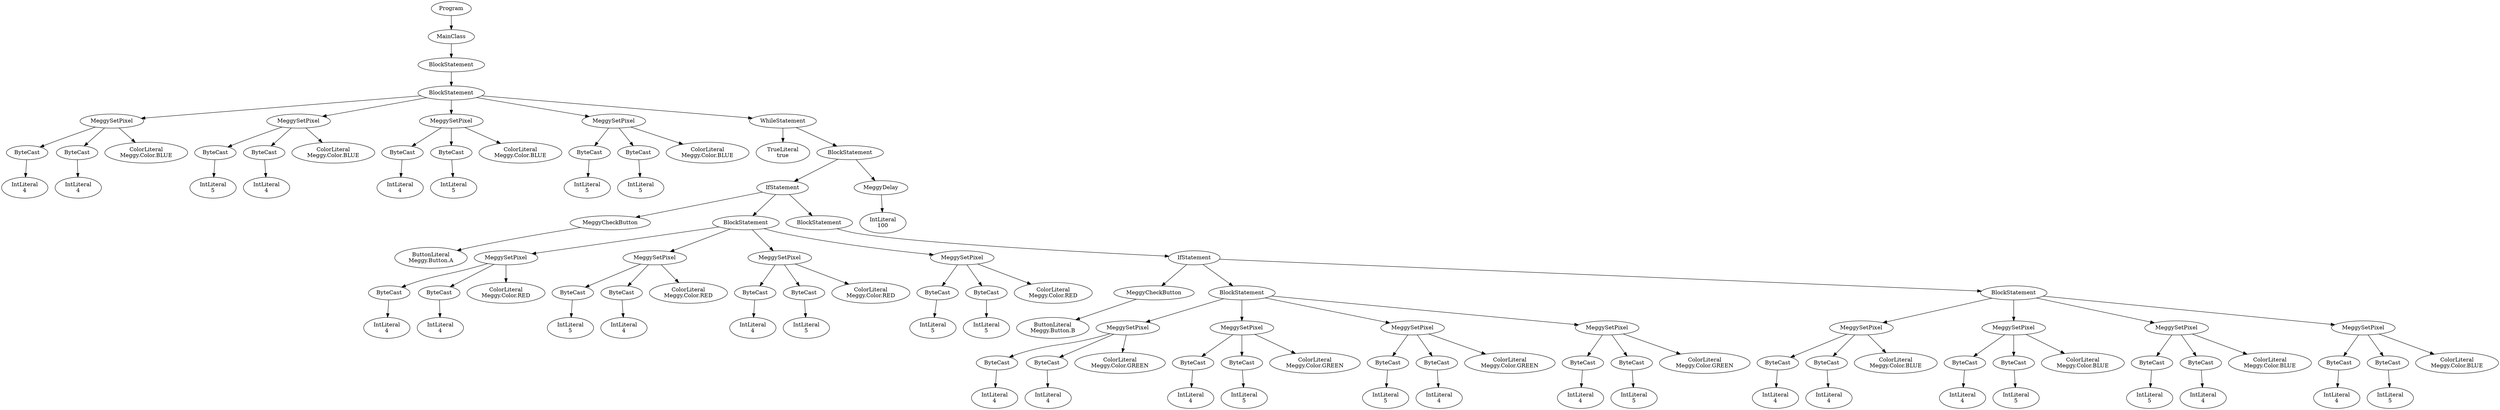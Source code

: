 digraph ASTGraph {
0 [ label="Program" ];
1 [ label="MainClass" ];
0 -> 1
2 [ label="BlockStatement" ];
1 -> 2
3 [ label="BlockStatement" ];
2 -> 3
4 [ label="MeggySetPixel" ];
3 -> 4
5 [ label="ByteCast" ];
4 -> 5
6 [ label="IntLiteral\n4" ];
5 -> 6
7 [ label="ByteCast" ];
4 -> 7
8 [ label="IntLiteral\n4" ];
7 -> 8
9 [ label="ColorLiteral\nMeggy.Color.BLUE" ];
4 -> 9
10 [ label="MeggySetPixel" ];
3 -> 10
11 [ label="ByteCast" ];
10 -> 11
12 [ label="IntLiteral\n5" ];
11 -> 12
13 [ label="ByteCast" ];
10 -> 13
14 [ label="IntLiteral\n4" ];
13 -> 14
15 [ label="ColorLiteral\nMeggy.Color.BLUE" ];
10 -> 15
16 [ label="MeggySetPixel" ];
3 -> 16
17 [ label="ByteCast" ];
16 -> 17
18 [ label="IntLiteral\n4" ];
17 -> 18
19 [ label="ByteCast" ];
16 -> 19
20 [ label="IntLiteral\n5" ];
19 -> 20
21 [ label="ColorLiteral\nMeggy.Color.BLUE" ];
16 -> 21
22 [ label="MeggySetPixel" ];
3 -> 22
23 [ label="ByteCast" ];
22 -> 23
24 [ label="IntLiteral\n5" ];
23 -> 24
25 [ label="ByteCast" ];
22 -> 25
26 [ label="IntLiteral\n5" ];
25 -> 26
27 [ label="ColorLiteral\nMeggy.Color.BLUE" ];
22 -> 27
28 [ label="WhileStatement" ];
3 -> 28
29 [ label="TrueLiteral\ntrue" ];
28 -> 29
30 [ label="BlockStatement" ];
28 -> 30
31 [ label="IfStatement" ];
30 -> 31
32 [ label="MeggyCheckButton" ];
31 -> 32
33 [ label="ButtonLiteral\nMeggy.Button.A" ];
32 -> 33
34 [ label="BlockStatement" ];
31 -> 34
35 [ label="MeggySetPixel" ];
34 -> 35
36 [ label="ByteCast" ];
35 -> 36
37 [ label="IntLiteral\n4" ];
36 -> 37
38 [ label="ByteCast" ];
35 -> 38
39 [ label="IntLiteral\n4" ];
38 -> 39
40 [ label="ColorLiteral\nMeggy.Color.RED" ];
35 -> 40
41 [ label="MeggySetPixel" ];
34 -> 41
42 [ label="ByteCast" ];
41 -> 42
43 [ label="IntLiteral\n5" ];
42 -> 43
44 [ label="ByteCast" ];
41 -> 44
45 [ label="IntLiteral\n4" ];
44 -> 45
46 [ label="ColorLiteral\nMeggy.Color.RED" ];
41 -> 46
47 [ label="MeggySetPixel" ];
34 -> 47
48 [ label="ByteCast" ];
47 -> 48
49 [ label="IntLiteral\n4" ];
48 -> 49
50 [ label="ByteCast" ];
47 -> 50
51 [ label="IntLiteral\n5" ];
50 -> 51
52 [ label="ColorLiteral\nMeggy.Color.RED" ];
47 -> 52
53 [ label="MeggySetPixel" ];
34 -> 53
54 [ label="ByteCast" ];
53 -> 54
55 [ label="IntLiteral\n5" ];
54 -> 55
56 [ label="ByteCast" ];
53 -> 56
57 [ label="IntLiteral\n5" ];
56 -> 57
58 [ label="ColorLiteral\nMeggy.Color.RED" ];
53 -> 58
59 [ label="BlockStatement" ];
31 -> 59
60 [ label="IfStatement" ];
59 -> 60
61 [ label="MeggyCheckButton" ];
60 -> 61
62 [ label="ButtonLiteral\nMeggy.Button.B" ];
61 -> 62
63 [ label="BlockStatement" ];
60 -> 63
64 [ label="MeggySetPixel" ];
63 -> 64
65 [ label="ByteCast" ];
64 -> 65
66 [ label="IntLiteral\n4" ];
65 -> 66
67 [ label="ByteCast" ];
64 -> 67
68 [ label="IntLiteral\n4" ];
67 -> 68
69 [ label="ColorLiteral\nMeggy.Color.GREEN" ];
64 -> 69
70 [ label="MeggySetPixel" ];
63 -> 70
71 [ label="ByteCast" ];
70 -> 71
72 [ label="IntLiteral\n4" ];
71 -> 72
73 [ label="ByteCast" ];
70 -> 73
74 [ label="IntLiteral\n5" ];
73 -> 74
75 [ label="ColorLiteral\nMeggy.Color.GREEN" ];
70 -> 75
76 [ label="MeggySetPixel" ];
63 -> 76
77 [ label="ByteCast" ];
76 -> 77
78 [ label="IntLiteral\n5" ];
77 -> 78
79 [ label="ByteCast" ];
76 -> 79
80 [ label="IntLiteral\n4" ];
79 -> 80
81 [ label="ColorLiteral\nMeggy.Color.GREEN" ];
76 -> 81
82 [ label="MeggySetPixel" ];
63 -> 82
83 [ label="ByteCast" ];
82 -> 83
84 [ label="IntLiteral\n4" ];
83 -> 84
85 [ label="ByteCast" ];
82 -> 85
86 [ label="IntLiteral\n5" ];
85 -> 86
87 [ label="ColorLiteral\nMeggy.Color.GREEN" ];
82 -> 87
88 [ label="BlockStatement" ];
60 -> 88
89 [ label="MeggySetPixel" ];
88 -> 89
90 [ label="ByteCast" ];
89 -> 90
91 [ label="IntLiteral\n4" ];
90 -> 91
92 [ label="ByteCast" ];
89 -> 92
93 [ label="IntLiteral\n4" ];
92 -> 93
94 [ label="ColorLiteral\nMeggy.Color.BLUE" ];
89 -> 94
95 [ label="MeggySetPixel" ];
88 -> 95
96 [ label="ByteCast" ];
95 -> 96
97 [ label="IntLiteral\n4" ];
96 -> 97
98 [ label="ByteCast" ];
95 -> 98
99 [ label="IntLiteral\n5" ];
98 -> 99
100 [ label="ColorLiteral\nMeggy.Color.BLUE" ];
95 -> 100
101 [ label="MeggySetPixel" ];
88 -> 101
102 [ label="ByteCast" ];
101 -> 102
103 [ label="IntLiteral\n5" ];
102 -> 103
104 [ label="ByteCast" ];
101 -> 104
105 [ label="IntLiteral\n4" ];
104 -> 105
106 [ label="ColorLiteral\nMeggy.Color.BLUE" ];
101 -> 106
107 [ label="MeggySetPixel" ];
88 -> 107
108 [ label="ByteCast" ];
107 -> 108
109 [ label="IntLiteral\n4" ];
108 -> 109
110 [ label="ByteCast" ];
107 -> 110
111 [ label="IntLiteral\n5" ];
110 -> 111
112 [ label="ColorLiteral\nMeggy.Color.BLUE" ];
107 -> 112
113 [ label="MeggyDelay" ];
30 -> 113
114 [ label="IntLiteral\n100" ];
113 -> 114
}
